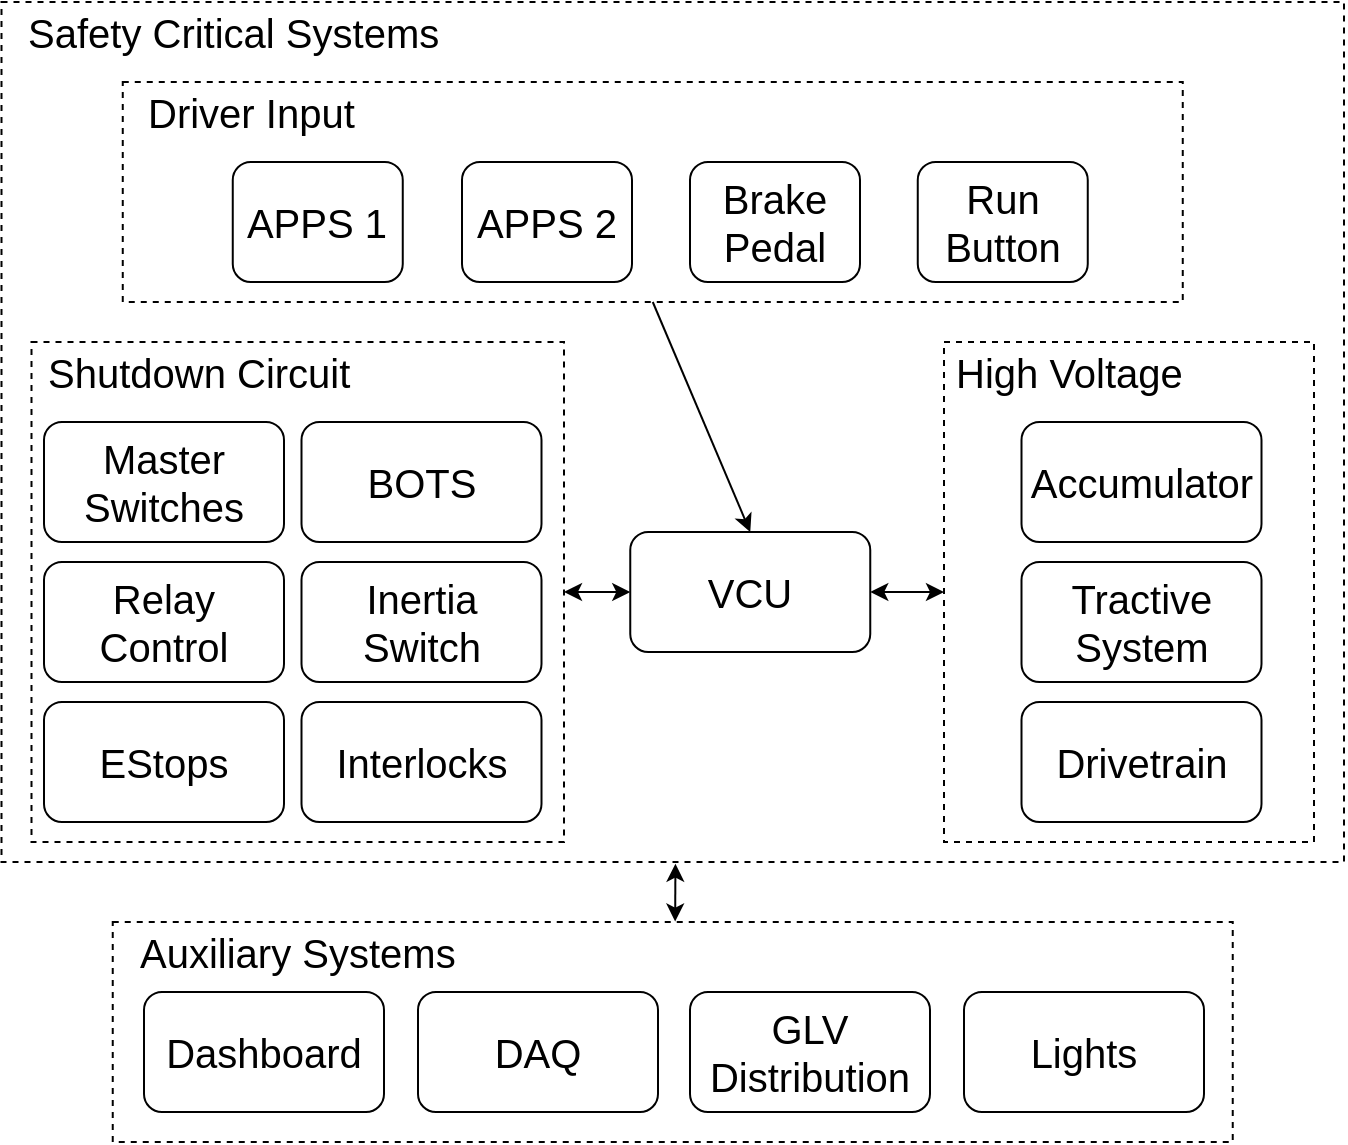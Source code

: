 <mxfile version="20.6.0" type="github" pages="2">
  <diagram id="9Iz2JitJ7VRoUgazTb_r" name="High Level">
    <mxGraphModel dx="717" dy="1172" grid="1" gridSize="10" guides="1" tooltips="1" connect="1" arrows="1" fold="1" page="1" pageScale="1" pageWidth="850" pageHeight="1100" math="0" shadow="0">
      <root>
        <mxCell id="0" />
        <mxCell id="1" parent="0" />
        <mxCell id="ONevh3QhUTRrqRP_tkAR-36" value="" style="verticalLabelPosition=bottom;verticalAlign=top;html=1;shape=mxgraph.basic.rect;fillColor2=none;strokeWidth=1;size=20;indent=5;dashed=1;" parent="1" vertex="1">
          <mxGeometry x="94.37" y="500" width="560" height="110" as="geometry" />
        </mxCell>
        <mxCell id="ONevh3QhUTRrqRP_tkAR-1" value="" style="verticalLabelPosition=bottom;verticalAlign=top;html=1;shape=mxgraph.basic.rect;fillColor2=none;strokeWidth=1;size=20;indent=5;dashed=1;" parent="1" vertex="1">
          <mxGeometry x="38.75" y="40" width="671.25" height="430" as="geometry" />
        </mxCell>
        <mxCell id="ONevh3QhUTRrqRP_tkAR-43" value="" style="rounded=0;whiteSpace=wrap;html=1;fontSize=20;dashed=1;" parent="1" vertex="1">
          <mxGeometry x="510" y="210" width="185" height="250" as="geometry" />
        </mxCell>
        <mxCell id="ONevh3QhUTRrqRP_tkAR-2" value="&lt;div&gt;Safety Critical Systems&lt;/div&gt;" style="text;html=1;strokeColor=none;fillColor=none;align=left;verticalAlign=middle;whiteSpace=wrap;rounded=0;fontSize=20;" parent="1" vertex="1">
          <mxGeometry x="50" y="40" width="340" height="30" as="geometry" />
        </mxCell>
        <mxCell id="ONevh3QhUTRrqRP_tkAR-3" value="Drivetrain" style="rounded=1;whiteSpace=wrap;html=1;fontSize=20;" parent="1" vertex="1">
          <mxGeometry x="548.75" y="390" width="120" height="60" as="geometry" />
        </mxCell>
        <mxCell id="ONevh3QhUTRrqRP_tkAR-5" value="" style="rounded=0;whiteSpace=wrap;html=1;fontSize=20;dashed=1;" parent="1" vertex="1">
          <mxGeometry x="99.38" y="80" width="530" height="110" as="geometry" />
        </mxCell>
        <mxCell id="ONevh3QhUTRrqRP_tkAR-6" value="&lt;div&gt;Driver Input&lt;br&gt;&lt;/div&gt;" style="text;html=1;strokeColor=none;fillColor=none;align=left;verticalAlign=middle;whiteSpace=wrap;rounded=0;dashed=1;fontSize=20;" parent="1" vertex="1">
          <mxGeometry x="110" y="80" width="120" height="30" as="geometry" />
        </mxCell>
        <mxCell id="ONevh3QhUTRrqRP_tkAR-7" value="&lt;div&gt;APPS 1&lt;/div&gt;" style="rounded=1;whiteSpace=wrap;html=1;fontSize=20;" parent="1" vertex="1">
          <mxGeometry x="154.38" y="120" width="85" height="60" as="geometry" />
        </mxCell>
        <mxCell id="ONevh3QhUTRrqRP_tkAR-8" value="&lt;div&gt;APPS 2&lt;/div&gt;" style="rounded=1;whiteSpace=wrap;html=1;fontSize=20;" parent="1" vertex="1">
          <mxGeometry x="269" y="120" width="85" height="60" as="geometry" />
        </mxCell>
        <mxCell id="ONevh3QhUTRrqRP_tkAR-9" value="Brake Pedal" style="rounded=1;whiteSpace=wrap;html=1;fontSize=20;" parent="1" vertex="1">
          <mxGeometry x="383" y="120" width="85" height="60" as="geometry" />
        </mxCell>
        <mxCell id="ONevh3QhUTRrqRP_tkAR-10" value="" style="rounded=0;whiteSpace=wrap;html=1;fontSize=20;dashed=1;" parent="1" vertex="1">
          <mxGeometry x="53.75" y="210" width="266.25" height="250" as="geometry" />
        </mxCell>
        <mxCell id="ONevh3QhUTRrqRP_tkAR-11" value="&lt;div&gt;Accumulator&lt;/div&gt;" style="rounded=1;whiteSpace=wrap;html=1;fontSize=20;" parent="1" vertex="1">
          <mxGeometry x="548.75" y="250" width="120" height="60" as="geometry" />
        </mxCell>
        <mxCell id="ONevh3QhUTRrqRP_tkAR-13" value="" style="endArrow=classic;html=1;rounded=0;fontSize=20;exitX=0.5;exitY=1;exitDx=0;exitDy=0;entryX=0.5;entryY=0;entryDx=0;entryDy=0;" parent="1" source="ONevh3QhUTRrqRP_tkAR-5" target="ONevh3QhUTRrqRP_tkAR-4" edge="1">
          <mxGeometry width="50" height="50" relative="1" as="geometry">
            <mxPoint x="270" y="420" as="sourcePoint" />
            <mxPoint x="320" y="370" as="targetPoint" />
          </mxGeometry>
        </mxCell>
        <mxCell id="ONevh3QhUTRrqRP_tkAR-15" value="Shutdown Circuit" style="text;html=1;strokeColor=none;fillColor=none;align=left;verticalAlign=middle;whiteSpace=wrap;rounded=0;fontSize=20;" parent="1" vertex="1">
          <mxGeometry x="60" y="210" width="185" height="30" as="geometry" />
        </mxCell>
        <mxCell id="ONevh3QhUTRrqRP_tkAR-19" value="BOTS" style="rounded=1;whiteSpace=wrap;html=1;fontSize=20;" parent="1" vertex="1">
          <mxGeometry x="188.75" y="250" width="120" height="60" as="geometry" />
        </mxCell>
        <mxCell id="ONevh3QhUTRrqRP_tkAR-20" value="" style="endArrow=classic;startArrow=classic;html=1;rounded=0;fontSize=20;entryX=0;entryY=0.5;entryDx=0;entryDy=0;exitX=1;exitY=0.5;exitDx=0;exitDy=0;" parent="1" source="ONevh3QhUTRrqRP_tkAR-10" target="ONevh3QhUTRrqRP_tkAR-4" edge="1">
          <mxGeometry width="50" height="50" relative="1" as="geometry">
            <mxPoint x="240" y="430" as="sourcePoint" />
            <mxPoint x="290" y="380" as="targetPoint" />
          </mxGeometry>
        </mxCell>
        <mxCell id="ONevh3QhUTRrqRP_tkAR-22" value="&lt;div&gt;EStops&lt;/div&gt;" style="rounded=1;whiteSpace=wrap;html=1;fontSize=20;" parent="1" vertex="1">
          <mxGeometry x="60" y="390" width="120" height="60" as="geometry" />
        </mxCell>
        <mxCell id="ONevh3QhUTRrqRP_tkAR-23" value="&lt;div&gt;Master&lt;/div&gt;&lt;div&gt;Switches&lt;/div&gt;" style="rounded=1;whiteSpace=wrap;html=1;fontSize=20;" parent="1" vertex="1">
          <mxGeometry x="60" y="250" width="120" height="60" as="geometry" />
        </mxCell>
        <mxCell id="ONevh3QhUTRrqRP_tkAR-24" value="Tractive System" style="rounded=1;whiteSpace=wrap;html=1;fontSize=20;" parent="1" vertex="1">
          <mxGeometry x="548.75" y="320" width="120" height="60" as="geometry" />
        </mxCell>
        <mxCell id="ONevh3QhUTRrqRP_tkAR-27" value="Dashboard" style="rounded=1;whiteSpace=wrap;html=1;fontSize=20;" parent="1" vertex="1">
          <mxGeometry x="110" y="535" width="120" height="60" as="geometry" />
        </mxCell>
        <mxCell id="ONevh3QhUTRrqRP_tkAR-28" value="&lt;div&gt;DAQ&lt;/div&gt;" style="rounded=1;whiteSpace=wrap;html=1;fontSize=20;" parent="1" vertex="1">
          <mxGeometry x="247" y="535" width="120" height="60" as="geometry" />
        </mxCell>
        <mxCell id="ONevh3QhUTRrqRP_tkAR-29" value="&lt;div&gt;Relay&lt;/div&gt;&lt;div&gt;Control&lt;br&gt;&lt;/div&gt;" style="rounded=1;whiteSpace=wrap;html=1;strokeColor=#000000;fontSize=20;" parent="1" vertex="1">
          <mxGeometry x="60" y="320" width="120" height="60" as="geometry" />
        </mxCell>
        <mxCell id="ONevh3QhUTRrqRP_tkAR-34" value="&lt;div&gt;Inertia&lt;/div&gt;&lt;div&gt;Switch&lt;br&gt;&lt;/div&gt;" style="rounded=1;whiteSpace=wrap;html=1;strokeColor=#000000;fontSize=20;" parent="1" vertex="1">
          <mxGeometry x="188.75" y="320" width="120" height="60" as="geometry" />
        </mxCell>
        <mxCell id="ONevh3QhUTRrqRP_tkAR-35" value="Run Button" style="rounded=1;whiteSpace=wrap;html=1;fontSize=20;" parent="1" vertex="1">
          <mxGeometry x="496.88" y="120" width="85" height="60" as="geometry" />
        </mxCell>
        <mxCell id="ONevh3QhUTRrqRP_tkAR-38" value="Auxiliary Systems" style="text;html=1;strokeColor=none;fillColor=none;align=left;verticalAlign=middle;whiteSpace=wrap;rounded=0;fontSize=20;" parent="1" vertex="1">
          <mxGeometry x="105.62" y="500" width="340" height="30" as="geometry" />
        </mxCell>
        <mxCell id="ONevh3QhUTRrqRP_tkAR-39" value="" style="endArrow=classic;startArrow=classic;html=1;fontSize=20;curved=1;exitX=0.794;exitY=-0.008;exitDx=0;exitDy=0;exitPerimeter=0;entryX=0.502;entryY=1.002;entryDx=0;entryDy=0;entryPerimeter=0;" parent="1" source="ONevh3QhUTRrqRP_tkAR-38" target="ONevh3QhUTRrqRP_tkAR-1" edge="1">
          <mxGeometry width="50" height="50" relative="1" as="geometry">
            <mxPoint x="330" y="470" as="sourcePoint" />
            <mxPoint x="380" y="420" as="targetPoint" />
          </mxGeometry>
        </mxCell>
        <mxCell id="ONevh3QhUTRrqRP_tkAR-40" value="GLV Distribution" style="rounded=1;whiteSpace=wrap;html=1;fontSize=20;" parent="1" vertex="1">
          <mxGeometry x="383" y="535" width="120" height="60" as="geometry" />
        </mxCell>
        <mxCell id="ONevh3QhUTRrqRP_tkAR-45" value="High Voltage" style="text;html=1;strokeColor=none;fillColor=none;align=left;verticalAlign=middle;whiteSpace=wrap;rounded=0;fontSize=20;" parent="1" vertex="1">
          <mxGeometry x="513.75" y="210" width="185" height="30" as="geometry" />
        </mxCell>
        <mxCell id="ONevh3QhUTRrqRP_tkAR-4" value="&lt;div&gt;VCU&lt;/div&gt;" style="rounded=1;whiteSpace=wrap;html=1;fontSize=20;" parent="1" vertex="1">
          <mxGeometry x="353.13" y="305" width="120" height="60" as="geometry" />
        </mxCell>
        <mxCell id="ONevh3QhUTRrqRP_tkAR-48" value="" style="endArrow=classic;startArrow=classic;html=1;fontSize=20;curved=1;entryX=1;entryY=0.5;entryDx=0;entryDy=0;exitX=0;exitY=0.5;exitDx=0;exitDy=0;" parent="1" source="ONevh3QhUTRrqRP_tkAR-43" target="ONevh3QhUTRrqRP_tkAR-4" edge="1">
          <mxGeometry width="50" height="50" relative="1" as="geometry">
            <mxPoint x="420" y="450" as="sourcePoint" />
            <mxPoint x="470" y="400" as="targetPoint" />
          </mxGeometry>
        </mxCell>
        <mxCell id="ONevh3QhUTRrqRP_tkAR-49" value="Interlocks" style="rounded=1;whiteSpace=wrap;html=1;strokeColor=#000000;fontSize=20;" parent="1" vertex="1">
          <mxGeometry x="188.75" y="390" width="120" height="60" as="geometry" />
        </mxCell>
        <mxCell id="Q0A8HcBJODPzJG3vyRWo-1" value="Lights" style="rounded=1;whiteSpace=wrap;html=1;fontSize=20;" vertex="1" parent="1">
          <mxGeometry x="520" y="535" width="120" height="60" as="geometry" />
        </mxCell>
      </root>
    </mxGraphModel>
  </diagram>
  <diagram id="HexKnMdJTSTLcmLmq_Q6" name="High Voltage">
    <mxGraphModel dx="1036" dy="1693" grid="1" gridSize="10" guides="1" tooltips="1" connect="1" arrows="1" fold="1" page="1" pageScale="1" pageWidth="850" pageHeight="1100" math="0" shadow="0">
      <root>
        <mxCell id="0" />
        <mxCell id="1" parent="0" />
        <mxCell id="xjIdUlYSyLXy0_RaLeCO-1" value="" style="rounded=0;whiteSpace=wrap;html=1;labelBackgroundColor=#;fontSize=20;" vertex="1" parent="1">
          <mxGeometry x="590" y="770" width="250" height="130" as="geometry" />
        </mxCell>
        <mxCell id="xjIdUlYSyLXy0_RaLeCO-2" value="" style="verticalLabelPosition=bottom;verticalAlign=top;html=1;shape=mxgraph.basic.rect;fillColor2=none;strokeWidth=1;size=20;indent=5;dashed=1;" vertex="1" parent="1">
          <mxGeometry x="38.75" y="40" width="801.25" height="700" as="geometry" />
        </mxCell>
        <mxCell id="xjIdUlYSyLXy0_RaLeCO-3" value="High Voltage Systems" style="text;html=1;strokeColor=none;fillColor=none;align=left;verticalAlign=middle;whiteSpace=wrap;rounded=0;fontSize=20;" vertex="1" parent="1">
          <mxGeometry x="50" y="40" width="340" height="30" as="geometry" />
        </mxCell>
        <mxCell id="xjIdUlYSyLXy0_RaLeCO-4" value="" style="rounded=0;whiteSpace=wrap;html=1;fontSize=20;dashed=1;" vertex="1" parent="1">
          <mxGeometry x="53.75" y="100" width="776.25" height="350" as="geometry" />
        </mxCell>
        <mxCell id="xjIdUlYSyLXy0_RaLeCO-5" value="Accumulator" style="text;html=1;strokeColor=none;fillColor=none;align=left;verticalAlign=middle;whiteSpace=wrap;rounded=0;fontSize=20;" vertex="1" parent="1">
          <mxGeometry x="60" y="100" width="185" height="30" as="geometry" />
        </mxCell>
        <mxCell id="xjIdUlYSyLXy0_RaLeCO-6" value="" style="rounded=0;whiteSpace=wrap;html=1;fontSize=20;dashed=1;" vertex="1" parent="1">
          <mxGeometry x="66.88" y="140" width="283.12" height="300" as="geometry" />
        </mxCell>
        <mxCell id="xjIdUlYSyLXy0_RaLeCO-7" value="" style="rounded=1;whiteSpace=wrap;html=1;fontSize=20;" vertex="1" parent="1">
          <mxGeometry x="73.44" y="170" width="120" height="210" as="geometry" />
        </mxCell>
        <mxCell id="xjIdUlYSyLXy0_RaLeCO-8" value="" style="rounded=1;whiteSpace=wrap;html=1;fontSize=20;" vertex="1" parent="1">
          <mxGeometry x="103.44" y="180" width="120" height="210" as="geometry" />
        </mxCell>
        <mxCell id="xjIdUlYSyLXy0_RaLeCO-9" value="" style="rounded=1;whiteSpace=wrap;html=1;fontSize=20;" vertex="1" parent="1">
          <mxGeometry x="131.88" y="190" width="120" height="210" as="geometry" />
        </mxCell>
        <mxCell id="xjIdUlYSyLXy0_RaLeCO-10" value="" style="rounded=1;whiteSpace=wrap;html=1;fontSize=20;" vertex="1" parent="1">
          <mxGeometry x="163.44" y="200" width="120" height="210" as="geometry" />
        </mxCell>
        <mxCell id="xjIdUlYSyLXy0_RaLeCO-11" value="" style="rounded=1;whiteSpace=wrap;html=1;fontSize=20;" vertex="1" parent="1">
          <mxGeometry x="193.44" y="210" width="120" height="210" as="geometry" />
        </mxCell>
        <mxCell id="xjIdUlYSyLXy0_RaLeCO-12" value="" style="rounded=1;whiteSpace=wrap;html=1;fontSize=20;" vertex="1" parent="1">
          <mxGeometry x="223.44" y="220" width="120" height="210" as="geometry" />
        </mxCell>
        <mxCell id="xjIdUlYSyLXy0_RaLeCO-13" value="&lt;div&gt;Voltages,&lt;/div&gt;&lt;div&gt;Temps,&lt;/div&gt;&lt;div&gt;Cells&lt;br&gt;&lt;/div&gt;" style="text;html=1;strokeColor=none;fillColor=none;align=center;verticalAlign=middle;whiteSpace=wrap;rounded=0;fontSize=20;" vertex="1" parent="1">
          <mxGeometry x="258.44" y="370" width="60" height="30" as="geometry" />
        </mxCell>
        <mxCell id="xjIdUlYSyLXy0_RaLeCO-14" value="Segments" style="text;html=1;strokeColor=none;fillColor=none;align=left;verticalAlign=middle;whiteSpace=wrap;rounded=0;fontSize=20;" vertex="1" parent="1">
          <mxGeometry x="70.94" y="140" width="185" height="30" as="geometry" />
        </mxCell>
        <mxCell id="xjIdUlYSyLXy0_RaLeCO-15" value="&lt;div&gt;Comms,&lt;/div&gt;&lt;div&gt;Cooling&lt;br&gt;&lt;/div&gt;" style="text;html=1;strokeColor=none;fillColor=none;align=center;verticalAlign=middle;whiteSpace=wrap;rounded=0;fontSize=20;" vertex="1" parent="1">
          <mxGeometry x="253.44" y="250" width="60" height="30" as="geometry" />
        </mxCell>
        <mxCell id="xjIdUlYSyLXy0_RaLeCO-16" value="" style="endArrow=none;html=1;rounded=0;fontSize=20;strokeColor=#0000FF;exitX=0.84;exitY=0.002;exitDx=0;exitDy=0;exitPerimeter=0;" edge="1" parent="1" source="xjIdUlYSyLXy0_RaLeCO-71">
          <mxGeometry width="50" height="50" relative="1" as="geometry">
            <mxPoint x="410" y="760" as="sourcePoint" />
            <mxPoint x="410" y="20" as="targetPoint" />
          </mxGeometry>
        </mxCell>
        <mxCell id="xjIdUlYSyLXy0_RaLeCO-17" value="" style="endArrow=none;html=1;rounded=0;fontSize=20;strokeColor=#0000FF;" edge="1" parent="1">
          <mxGeometry width="50" height="50" relative="1" as="geometry">
            <mxPoint x="810" y="884.37" as="sourcePoint" />
            <mxPoint x="730" y="884.37" as="targetPoint" />
          </mxGeometry>
        </mxCell>
        <mxCell id="xjIdUlYSyLXy0_RaLeCO-18" value="CANBus" style="text;html=1;strokeColor=none;fillColor=none;align=left;verticalAlign=middle;whiteSpace=wrap;rounded=0;labelBackgroundColor=#;fontSize=20;" vertex="1" parent="1">
          <mxGeometry x="610" y="870" width="60" height="30" as="geometry" />
        </mxCell>
        <mxCell id="xjIdUlYSyLXy0_RaLeCO-19" value="&lt;div align=&quot;left&quot;&gt;Legend&lt;/div&gt;" style="text;html=1;strokeColor=none;fillColor=none;align=left;verticalAlign=middle;whiteSpace=wrap;rounded=0;labelBackgroundColor=#;fontSize=20;" vertex="1" parent="1">
          <mxGeometry x="590" y="740" width="60" height="30" as="geometry" />
        </mxCell>
        <mxCell id="xjIdUlYSyLXy0_RaLeCO-20" value="" style="endArrow=classic;startArrow=classic;html=1;rounded=0;strokeColor=#0000FF;fontSize=20;exitX=1;exitY=0.25;exitDx=0;exitDy=0;" edge="1" parent="1" source="xjIdUlYSyLXy0_RaLeCO-12">
          <mxGeometry width="50" height="50" relative="1" as="geometry">
            <mxPoint x="350" y="610" as="sourcePoint" />
            <mxPoint x="410" y="273" as="targetPoint" />
          </mxGeometry>
        </mxCell>
        <mxCell id="xjIdUlYSyLXy0_RaLeCO-21" value="" style="endArrow=none;html=1;rounded=0;fontSize=20;strokeColor=#00FF00;" edge="1" parent="1">
          <mxGeometry width="50" height="50" relative="1" as="geometry">
            <mxPoint x="810" y="864.37" as="sourcePoint" />
            <mxPoint x="730" y="864.37" as="targetPoint" />
          </mxGeometry>
        </mxCell>
        <mxCell id="xjIdUlYSyLXy0_RaLeCO-22" value="GLV" style="text;html=1;strokeColor=none;fillColor=none;align=left;verticalAlign=middle;whiteSpace=wrap;rounded=0;labelBackgroundColor=#;fontSize=20;" vertex="1" parent="1">
          <mxGeometry x="610" y="850" width="60" height="30" as="geometry" />
        </mxCell>
        <mxCell id="xjIdUlYSyLXy0_RaLeCO-23" value="" style="endArrow=none;html=1;rounded=0;fontSize=20;strokeColor=#FF8000;" edge="1" parent="1">
          <mxGeometry width="50" height="50" relative="1" as="geometry">
            <mxPoint x="810" y="844.37" as="sourcePoint" />
            <mxPoint x="730" y="844.37" as="targetPoint" />
          </mxGeometry>
        </mxCell>
        <mxCell id="xjIdUlYSyLXy0_RaLeCO-24" value="HV" style="text;html=1;strokeColor=none;fillColor=none;align=left;verticalAlign=middle;whiteSpace=wrap;rounded=0;labelBackgroundColor=#;fontSize=20;" vertex="1" parent="1">
          <mxGeometry x="610" y="830" width="60" height="30" as="geometry" />
        </mxCell>
        <mxCell id="xjIdUlYSyLXy0_RaLeCO-25" value="" style="endArrow=none;html=1;rounded=0;fontSize=20;strokeColor=#000000;" edge="1" parent="1">
          <mxGeometry width="50" height="50" relative="1" as="geometry">
            <mxPoint x="810" y="804.67" as="sourcePoint" />
            <mxPoint x="730" y="804.67" as="targetPoint" />
          </mxGeometry>
        </mxCell>
        <mxCell id="xjIdUlYSyLXy0_RaLeCO-26" value="&lt;div&gt;Analog/&lt;/div&gt;&lt;div&gt;Digital&lt;/div&gt;" style="text;html=1;strokeColor=none;fillColor=none;align=left;verticalAlign=middle;whiteSpace=wrap;rounded=0;labelBackgroundColor=#;fontSize=20;" vertex="1" parent="1">
          <mxGeometry x="610" y="790" width="60" height="30" as="geometry" />
        </mxCell>
        <mxCell id="xjIdUlYSyLXy0_RaLeCO-27" value="" style="endArrow=none;html=1;rounded=0;fontSize=20;strokeColor=#00FF00;exitX=0.887;exitY=0.002;exitDx=0;exitDy=0;exitPerimeter=0;" edge="1" parent="1" source="xjIdUlYSyLXy0_RaLeCO-71">
          <mxGeometry width="50" height="50" relative="1" as="geometry">
            <mxPoint x="430" y="760" as="sourcePoint" />
            <mxPoint x="430" y="20" as="targetPoint" />
          </mxGeometry>
        </mxCell>
        <mxCell id="xjIdUlYSyLXy0_RaLeCO-28" value="" style="rounded=0;whiteSpace=wrap;html=1;fontSize=20;dashed=1;" vertex="1" parent="1">
          <mxGeometry x="470" y="240" width="350" height="190" as="geometry" />
        </mxCell>
        <mxCell id="xjIdUlYSyLXy0_RaLeCO-29" value="&lt;div&gt;HV Enclosure&lt;/div&gt;" style="text;html=1;strokeColor=none;fillColor=none;align=left;verticalAlign=middle;whiteSpace=wrap;rounded=0;fontSize=20;" vertex="1" parent="1">
          <mxGeometry x="476.56" y="241" width="185" height="30" as="geometry" />
        </mxCell>
        <mxCell id="xjIdUlYSyLXy0_RaLeCO-30" value="" style="rounded=0;whiteSpace=wrap;html=1;fontSize=20;dashed=1;" vertex="1" parent="1">
          <mxGeometry x="470" y="120" width="350" height="110" as="geometry" />
        </mxCell>
        <mxCell id="xjIdUlYSyLXy0_RaLeCO-31" value="Control Systems" style="text;html=1;strokeColor=none;fillColor=none;align=left;verticalAlign=middle;whiteSpace=wrap;rounded=0;fontSize=20;" vertex="1" parent="1">
          <mxGeometry x="476.56" y="120" width="185" height="30" as="geometry" />
        </mxCell>
        <mxCell id="xjIdUlYSyLXy0_RaLeCO-32" value="" style="endArrow=none;html=1;rounded=0;fontSize=20;strokeColor=#FF8000;entryX=1;entryY=0.75;entryDx=0;entryDy=0;exitX=-0.002;exitY=0.719;exitDx=0;exitDy=0;exitPerimeter=0;" edge="1" parent="1" source="xjIdUlYSyLXy0_RaLeCO-28" target="xjIdUlYSyLXy0_RaLeCO-12">
          <mxGeometry width="50" height="50" relative="1" as="geometry">
            <mxPoint x="580" y="690.0" as="sourcePoint" />
            <mxPoint x="500" y="690.0" as="targetPoint" />
          </mxGeometry>
        </mxCell>
        <mxCell id="xjIdUlYSyLXy0_RaLeCO-33" value="Connector" style="rounded=1;whiteSpace=wrap;html=1;labelBackgroundColor=#;fontSize=20;" vertex="1" parent="1">
          <mxGeometry x="585" y="410" width="120" height="61" as="geometry" />
        </mxCell>
        <mxCell id="xjIdUlYSyLXy0_RaLeCO-34" value="&lt;div&gt;AIRS&lt;/div&gt;" style="rounded=1;whiteSpace=wrap;html=1;labelBackgroundColor=#;fontSize=20;" vertex="1" parent="1">
          <mxGeometry x="504.53" y="289.5" width="120" height="50" as="geometry" />
        </mxCell>
        <mxCell id="xjIdUlYSyLXy0_RaLeCO-35" value="IMD" style="rounded=1;whiteSpace=wrap;html=1;labelBackgroundColor=#;fontSize=20;" vertex="1" parent="1">
          <mxGeometry x="640" y="185" width="70" height="95" as="geometry" />
        </mxCell>
        <mxCell id="xjIdUlYSyLXy0_RaLeCO-36" value="" style="endArrow=none;html=1;rounded=0;fontSize=20;strokeColor=#00FF00;entryX=1;entryY=0.203;entryDx=0;entryDy=0;entryPerimeter=0;" edge="1" parent="1" target="xjIdUlYSyLXy0_RaLeCO-12">
          <mxGeometry width="50" height="50" relative="1" as="geometry">
            <mxPoint x="430" y="263" as="sourcePoint" />
            <mxPoint x="343.44" y="264.23" as="targetPoint" />
          </mxGeometry>
        </mxCell>
        <mxCell id="xjIdUlYSyLXy0_RaLeCO-37" value="" style="endArrow=none;html=1;rounded=0;fontSize=20;strokeColor=#00FF00;exitX=-0.001;exitY=0.473;exitDx=0;exitDy=0;exitPerimeter=0;" edge="1" parent="1" source="xjIdUlYSyLXy0_RaLeCO-30">
          <mxGeometry width="50" height="50" relative="1" as="geometry">
            <mxPoint x="505" y="199.23" as="sourcePoint" />
            <mxPoint x="430" y="172" as="targetPoint" />
          </mxGeometry>
        </mxCell>
        <mxCell id="xjIdUlYSyLXy0_RaLeCO-38" value="&lt;div&gt;TSAL&lt;/div&gt;" style="rounded=1;whiteSpace=wrap;html=1;labelBackgroundColor=#;fontSize=20;" vertex="1" parent="1">
          <mxGeometry x="720" y="185" width="80" height="95" as="geometry" />
        </mxCell>
        <mxCell id="xjIdUlYSyLXy0_RaLeCO-39" value="" style="endArrow=none;html=1;rounded=0;fontSize=20;strokeColor=#000000;entryX=0.864;entryY=-0.001;entryDx=0;entryDy=0;entryPerimeter=0;" edge="1" parent="1" target="xjIdUlYSyLXy0_RaLeCO-71">
          <mxGeometry width="50" height="50" relative="1" as="geometry">
            <mxPoint x="420" y="20" as="sourcePoint" />
            <mxPoint x="420" y="760" as="targetPoint" />
          </mxGeometry>
        </mxCell>
        <mxCell id="xjIdUlYSyLXy0_RaLeCO-40" value="Precharge" style="rounded=1;whiteSpace=wrap;html=1;labelBackgroundColor=#;fontSize=20;" vertex="1" parent="1">
          <mxGeometry x="665.47" y="290.5" width="120" height="49" as="geometry" />
        </mxCell>
        <mxCell id="xjIdUlYSyLXy0_RaLeCO-41" value="BMS Boss" style="rounded=1;whiteSpace=wrap;html=1;labelBackgroundColor=#;fontSize=20;" vertex="1" parent="1">
          <mxGeometry x="490" y="160" width="140" height="60" as="geometry" />
        </mxCell>
        <mxCell id="xjIdUlYSyLXy0_RaLeCO-42" value="" style="endArrow=classic;startArrow=classic;html=1;rounded=0;strokeColor=#0000FF;fontSize=20;entryX=0;entryY=0.727;entryDx=0;entryDy=0;entryPerimeter=0;" edge="1" parent="1" target="xjIdUlYSyLXy0_RaLeCO-30">
          <mxGeometry width="50" height="50" relative="1" as="geometry">
            <mxPoint x="410" y="200" as="sourcePoint" />
            <mxPoint x="420" y="283" as="targetPoint" />
          </mxGeometry>
        </mxCell>
        <mxCell id="xjIdUlYSyLXy0_RaLeCO-43" value="" style="endArrow=classic;startArrow=classic;html=1;rounded=0;strokeColor=#000000;fontSize=20;" edge="1" parent="1">
          <mxGeometry width="50" height="50" relative="1" as="geometry">
            <mxPoint x="420" y="184.82" as="sourcePoint" />
            <mxPoint x="470" y="184.82" as="targetPoint" />
          </mxGeometry>
        </mxCell>
        <mxCell id="xjIdUlYSyLXy0_RaLeCO-44" value="" style="endArrow=classic;startArrow=classic;html=1;rounded=0;strokeColor=#000000;fontSize=20;" edge="1" parent="1">
          <mxGeometry width="50" height="50" relative="1" as="geometry">
            <mxPoint x="420" y="289.5" as="sourcePoint" />
            <mxPoint x="470" y="289.5" as="targetPoint" />
          </mxGeometry>
        </mxCell>
        <mxCell id="xjIdUlYSyLXy0_RaLeCO-45" value="Fuse" style="rounded=1;whiteSpace=wrap;html=1;labelBackgroundColor=#;fontSize=20;" vertex="1" parent="1">
          <mxGeometry x="504.53" y="350" width="120" height="50" as="geometry" />
        </mxCell>
        <mxCell id="xjIdUlYSyLXy0_RaLeCO-46" value="&lt;div&gt;Current&lt;/div&gt;&lt;div&gt;Sensor&lt;br&gt;&lt;/div&gt;" style="rounded=1;whiteSpace=wrap;html=1;labelBackgroundColor=#;fontSize=20;" vertex="1" parent="1">
          <mxGeometry x="665.47" y="350" width="120" height="49" as="geometry" />
        </mxCell>
        <mxCell id="xjIdUlYSyLXy0_RaLeCO-47" value="" style="rounded=0;whiteSpace=wrap;html=1;fontSize=20;dashed=1;" vertex="1" parent="1">
          <mxGeometry x="470" y="501" width="350" height="229" as="geometry" />
        </mxCell>
        <mxCell id="xjIdUlYSyLXy0_RaLeCO-48" value="Tractive System" style="text;html=1;strokeColor=none;fillColor=none;align=left;verticalAlign=middle;whiteSpace=wrap;rounded=0;fontSize=20;" vertex="1" parent="1">
          <mxGeometry x="476.56" y="501" width="185" height="30" as="geometry" />
        </mxCell>
        <mxCell id="xjIdUlYSyLXy0_RaLeCO-49" value="" style="rounded=0;whiteSpace=wrap;html=1;fontSize=20;dashed=1;" vertex="1" parent="1">
          <mxGeometry x="60" y="509.5" width="311.56" height="210" as="geometry" />
        </mxCell>
        <mxCell id="xjIdUlYSyLXy0_RaLeCO-50" value="Drivetrain" style="text;html=1;strokeColor=none;fillColor=none;align=left;verticalAlign=middle;whiteSpace=wrap;rounded=0;fontSize=20;" vertex="1" parent="1">
          <mxGeometry x="66.88" y="510.5" width="185" height="30" as="geometry" />
        </mxCell>
        <mxCell id="xjIdUlYSyLXy0_RaLeCO-51" value="Cascadia PM100DXR" style="rounded=1;whiteSpace=wrap;html=1;labelBackgroundColor=#;fontSize=20;" vertex="1" parent="1">
          <mxGeometry x="70.94" y="549.5" width="289.06" height="60" as="geometry" />
        </mxCell>
        <mxCell id="xjIdUlYSyLXy0_RaLeCO-52" value="Emrax 208M" style="rounded=1;whiteSpace=wrap;html=1;labelBackgroundColor=#;fontSize=20;" vertex="1" parent="1">
          <mxGeometry x="70.94" y="649.5" width="289.06" height="60" as="geometry" />
        </mxCell>
        <mxCell id="xjIdUlYSyLXy0_RaLeCO-53" value="" style="endArrow=none;html=1;rounded=0;fontSize=20;strokeColor=#FF8000;entryX=0.5;entryY=1;entryDx=0;entryDy=0;exitX=0.5;exitY=0;exitDx=0;exitDy=0;" edge="1" parent="1" source="xjIdUlYSyLXy0_RaLeCO-52" target="xjIdUlYSyLXy0_RaLeCO-51">
          <mxGeometry width="50" height="50" relative="1" as="geometry">
            <mxPoint x="293.44" y="629.5" as="sourcePoint" />
            <mxPoint x="213.44" y="629.5" as="targetPoint" />
          </mxGeometry>
        </mxCell>
        <mxCell id="xjIdUlYSyLXy0_RaLeCO-54" value="" style="endArrow=none;html=1;rounded=0;fontSize=20;strokeColor=#FF8000;entryX=0.25;entryY=1;entryDx=0;entryDy=0;exitX=0.25;exitY=0;exitDx=0;exitDy=0;" edge="1" parent="1" source="xjIdUlYSyLXy0_RaLeCO-52" target="xjIdUlYSyLXy0_RaLeCO-51">
          <mxGeometry width="50" height="50" relative="1" as="geometry">
            <mxPoint x="152.2" y="649.5" as="sourcePoint" />
            <mxPoint x="152.2" y="609.5" as="targetPoint" />
          </mxGeometry>
        </mxCell>
        <mxCell id="xjIdUlYSyLXy0_RaLeCO-55" value="" style="endArrow=none;html=1;rounded=0;fontSize=20;strokeColor=#000000;exitX=0.938;exitY=0.008;exitDx=0;exitDy=0;exitPerimeter=0;" edge="1" parent="1" source="xjIdUlYSyLXy0_RaLeCO-52">
          <mxGeometry width="50" height="50" relative="1" as="geometry">
            <mxPoint x="371.56" y="789.5" as="sourcePoint" />
            <mxPoint x="342.0" y="609.5" as="targetPoint" />
          </mxGeometry>
        </mxCell>
        <mxCell id="xjIdUlYSyLXy0_RaLeCO-56" value="" style="endArrow=none;html=1;rounded=0;fontSize=20;strokeColor=#FF8000;entryX=0.75;entryY=1;entryDx=0;entryDy=0;exitX=0.75;exitY=0;exitDx=0;exitDy=0;" edge="1" parent="1" source="xjIdUlYSyLXy0_RaLeCO-52" target="xjIdUlYSyLXy0_RaLeCO-51">
          <mxGeometry width="50" height="50" relative="1" as="geometry">
            <mxPoint x="225.47" y="659.5" as="sourcePoint" />
            <mxPoint x="225.47" y="619.5" as="targetPoint" />
          </mxGeometry>
        </mxCell>
        <mxCell id="xjIdUlYSyLXy0_RaLeCO-57" value="" style="endArrow=classic;startArrow=classic;html=1;rounded=0;strokeColor=#0000FF;fontSize=20;exitX=1;exitY=0.5;exitDx=0;exitDy=0;" edge="1" parent="1" source="xjIdUlYSyLXy0_RaLeCO-51">
          <mxGeometry width="50" height="50" relative="1" as="geometry">
            <mxPoint x="353.44" y="322.0" as="sourcePoint" />
            <mxPoint x="410" y="579.5" as="targetPoint" />
          </mxGeometry>
        </mxCell>
        <mxCell id="xjIdUlYSyLXy0_RaLeCO-58" value="" style="endArrow=none;html=1;rounded=0;fontSize=20;strokeColor=#FF8000;entryX=1;entryY=0.25;entryDx=0;entryDy=0;" edge="1" parent="1" target="xjIdUlYSyLXy0_RaLeCO-51">
          <mxGeometry width="50" height="50" relative="1" as="geometry">
            <mxPoint x="470" y="564.5" as="sourcePoint" />
            <mxPoint x="353.44" y="427" as="targetPoint" />
          </mxGeometry>
        </mxCell>
        <mxCell id="xjIdUlYSyLXy0_RaLeCO-59" value="" style="endArrow=none;html=1;rounded=0;fontSize=20;strokeColor=#FF8000;entryX=0.5;entryY=1;entryDx=0;entryDy=0;exitX=0.5;exitY=0;exitDx=0;exitDy=0;" edge="1" parent="1" source="xjIdUlYSyLXy0_RaLeCO-47" target="xjIdUlYSyLXy0_RaLeCO-33">
          <mxGeometry width="50" height="50" relative="1" as="geometry">
            <mxPoint x="479.65" y="535.2" as="sourcePoint" />
            <mxPoint x="370" y="535.0" as="targetPoint" />
          </mxGeometry>
        </mxCell>
        <mxCell id="xjIdUlYSyLXy0_RaLeCO-60" value="HVD" style="rounded=1;whiteSpace=wrap;html=1;labelBackgroundColor=#;fontSize=20;" vertex="1" parent="1">
          <mxGeometry x="499.53" y="540" width="120" height="50" as="geometry" />
        </mxCell>
        <mxCell id="xjIdUlYSyLXy0_RaLeCO-61" value="&lt;div&gt;BSPD&lt;/div&gt;&lt;div&gt;&lt;br&gt;&lt;/div&gt;&lt;div&gt;&lt;br&gt;&lt;/div&gt;&lt;div&gt;&lt;br&gt;&lt;/div&gt;" style="rounded=1;whiteSpace=wrap;html=1;labelBackgroundColor=#;fontSize=20;" vertex="1" parent="1">
          <mxGeometry x="645.47" y="540" width="150" height="110" as="geometry" />
        </mxCell>
        <mxCell id="xjIdUlYSyLXy0_RaLeCO-62" value="Discharge" style="rounded=1;whiteSpace=wrap;html=1;labelBackgroundColor=#;fontSize=20;" vertex="1" parent="1">
          <mxGeometry x="499.53" y="600.5" width="120" height="50" as="geometry" />
        </mxCell>
        <mxCell id="xjIdUlYSyLXy0_RaLeCO-63" value="&lt;div&gt;Current&lt;/div&gt;&lt;div&gt;Sensor&lt;br&gt;&lt;/div&gt;" style="rounded=1;whiteSpace=wrap;html=1;labelBackgroundColor=#;fontSize=20;" vertex="1" parent="1">
          <mxGeometry x="661.56" y="590" width="120" height="49" as="geometry" />
        </mxCell>
        <mxCell id="xjIdUlYSyLXy0_RaLeCO-64" value="Energy Meter" style="rounded=1;whiteSpace=wrap;html=1;labelBackgroundColor=#;fontSize=20;" vertex="1" parent="1">
          <mxGeometry x="660.47" y="660" width="120" height="60" as="geometry" />
        </mxCell>
        <mxCell id="xjIdUlYSyLXy0_RaLeCO-65" value="TSMP" style="rounded=1;whiteSpace=wrap;html=1;labelBackgroundColor=#;fontSize=20;" vertex="1" parent="1">
          <mxGeometry x="499.53" y="665" width="120" height="50" as="geometry" />
        </mxCell>
        <mxCell id="xjIdUlYSyLXy0_RaLeCO-66" value="" style="endArrow=classic;startArrow=classic;html=1;rounded=0;strokeColor=#000000;fontSize=20;entryX=-0.002;entryY=0.389;entryDx=0;entryDy=0;entryPerimeter=0;" edge="1" parent="1" target="xjIdUlYSyLXy0_RaLeCO-47">
          <mxGeometry width="50" height="50" relative="1" as="geometry">
            <mxPoint x="420" y="590" as="sourcePoint" />
            <mxPoint x="466.87" y="548.32" as="targetPoint" />
          </mxGeometry>
        </mxCell>
        <mxCell id="xjIdUlYSyLXy0_RaLeCO-67" value="" style="endArrow=none;html=1;rounded=0;fontSize=20;strokeColor=#00FF00;exitX=-0.001;exitY=0.473;exitDx=0;exitDy=0;exitPerimeter=0;" edge="1" parent="1">
          <mxGeometry width="50" height="50" relative="1" as="geometry">
            <mxPoint x="470" y="279.36" as="sourcePoint" />
            <mxPoint x="430.35" y="279.33" as="targetPoint" />
          </mxGeometry>
        </mxCell>
        <mxCell id="xjIdUlYSyLXy0_RaLeCO-68" value="" style="endArrow=none;html=1;rounded=0;fontSize=20;strokeColor=#00FF00;entryX=1;entryY=0.203;entryDx=0;entryDy=0;entryPerimeter=0;" edge="1" parent="1">
          <mxGeometry width="50" height="50" relative="1" as="geometry">
            <mxPoint x="430" y="570" as="sourcePoint" />
            <mxPoint x="360" y="570" as="targetPoint" />
          </mxGeometry>
        </mxCell>
        <mxCell id="xjIdUlYSyLXy0_RaLeCO-69" value="" style="endArrow=classic;startArrow=classic;html=1;rounded=0;strokeColor=#0000FF;fontSize=20;exitX=1;exitY=0.5;exitDx=0;exitDy=0;entryX=-0.001;entryY=0.34;entryDx=0;entryDy=0;entryPerimeter=0;" edge="1" parent="1" target="xjIdUlYSyLXy0_RaLeCO-47">
          <mxGeometry width="50" height="50" relative="1" as="geometry">
            <mxPoint x="410" y="579.22" as="sourcePoint" />
            <mxPoint x="460" y="579.22" as="targetPoint" />
          </mxGeometry>
        </mxCell>
        <mxCell id="xjIdUlYSyLXy0_RaLeCO-70" value="1.5kV Galvanic Isolation" style="rounded=0;whiteSpace=wrap;html=1;labelBackgroundColor=none;fontSize=20;fillColor=#D1D1D1;" vertex="1" parent="1">
          <mxGeometry x="66.88" y="310" width="283.12" height="30" as="geometry" />
        </mxCell>
        <mxCell id="xjIdUlYSyLXy0_RaLeCO-71" value="" style="rounded=0;whiteSpace=wrap;html=1;fontSize=20;dashed=1;" vertex="1" parent="1">
          <mxGeometry x="38.75" y="790" width="441.25" height="110" as="geometry" />
        </mxCell>
        <mxCell id="xjIdUlYSyLXy0_RaLeCO-72" value="&lt;div&gt;Externals&lt;/div&gt;" style="text;html=1;strokeColor=none;fillColor=none;align=left;verticalAlign=middle;whiteSpace=wrap;rounded=0;fontSize=20;" vertex="1" parent="1">
          <mxGeometry x="45.63" y="791" width="185" height="30" as="geometry" />
        </mxCell>
        <mxCell id="xjIdUlYSyLXy0_RaLeCO-73" value="&lt;div&gt;TSAL&lt;/div&gt;&lt;div&gt;Light&lt;br&gt;&lt;/div&gt;" style="rounded=1;whiteSpace=wrap;html=1;labelBackgroundColor=#;fontSize=20;" vertex="1" parent="1">
          <mxGeometry x="66.25" y="829" width="80" height="54" as="geometry" />
        </mxCell>
        <mxCell id="xjIdUlYSyLXy0_RaLeCO-74" value="Shutdown Circuit" style="rounded=1;whiteSpace=wrap;html=1;labelBackgroundColor=#;fontSize=20;" vertex="1" parent="1">
          <mxGeometry x="155.94" y="829" width="96.56" height="54" as="geometry" />
        </mxCell>
        <mxCell id="xjIdUlYSyLXy0_RaLeCO-75" value="VCU" style="rounded=1;whiteSpace=wrap;html=1;labelBackgroundColor=#;fontSize=20;" vertex="1" parent="1">
          <mxGeometry x="259.38" y="829" width="73.12" height="54" as="geometry" />
        </mxCell>
        <mxCell id="xjIdUlYSyLXy0_RaLeCO-76" value="Auxiliary Systems" style="rounded=1;whiteSpace=wrap;html=1;labelBackgroundColor=#;fontSize=20;" vertex="1" parent="1">
          <mxGeometry x="342.5" y="829" width="110" height="54" as="geometry" />
        </mxCell>
      </root>
    </mxGraphModel>
  </diagram>
</mxfile>
